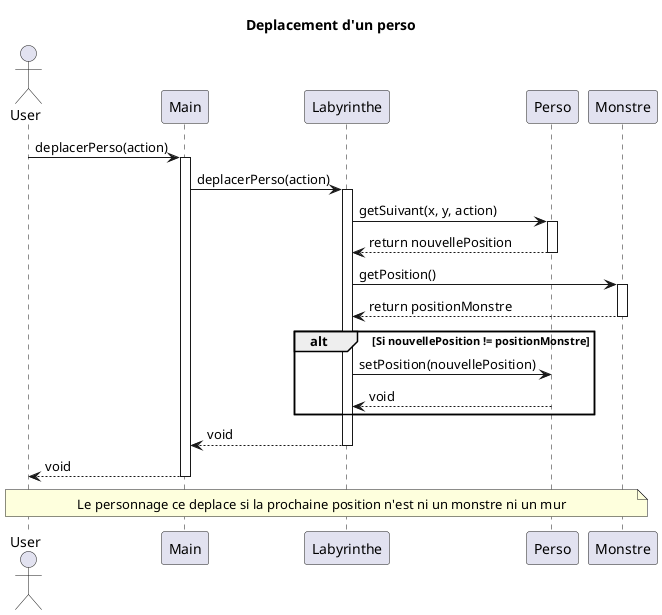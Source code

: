 @startuml
actor User
participant Main
participant Labyrinthe
participant Perso
participant Monstre
title : Deplacement d'un perso
User -> Main: deplacerPerso(action)
activate Main
Main -> Labyrinthe: deplacerPerso(action)
activate Labyrinthe
Labyrinthe -> Perso: getSuivant(x, y, action)
activate Perso
Perso --> Labyrinthe: return nouvellePosition
deactivate Perso
Labyrinthe -> Monstre: getPosition()
activate Monstre
Monstre --> Labyrinthe: return positionMonstre
deactivate Monstre
alt Si nouvellePosition != positionMonstre
    Labyrinthe -> Perso: setPosition(nouvellePosition)
    Perso --> Labyrinthe:void
end
Labyrinthe --> Main : void
deactivate Labyrinthe
Main -->User:void
deactivate Main
note across
Le personnage ce deplace si la prochaine position n'est ni un monstre ni un mur
end note
@enduml